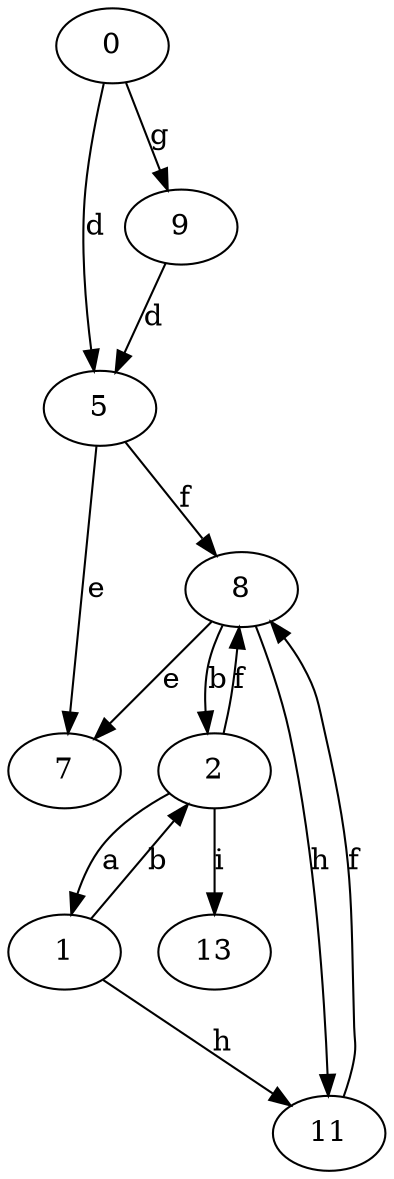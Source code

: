 strict digraph  {
0;
1;
2;
5;
7;
8;
9;
11;
13;
0 -> 5  [label=d];
0 -> 9  [label=g];
1 -> 2  [label=b];
1 -> 11  [label=h];
2 -> 1  [label=a];
2 -> 8  [label=f];
2 -> 13  [label=i];
5 -> 7  [label=e];
5 -> 8  [label=f];
8 -> 2  [label=b];
8 -> 7  [label=e];
8 -> 11  [label=h];
9 -> 5  [label=d];
11 -> 8  [label=f];
}
